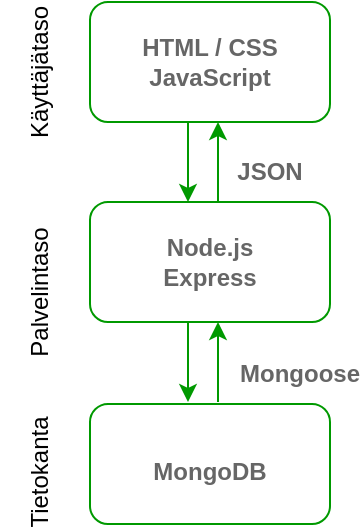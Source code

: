 <mxfile version="15.8.6" type="device"><diagram id="MI8Hbh1TzXrMCVwpW8kU" name="Page-1"><mxGraphModel dx="685" dy="383" grid="1" gridSize="10" guides="1" tooltips="1" connect="1" arrows="1" fold="1" page="1" pageScale="1" pageWidth="827" pageHeight="1169" math="0" shadow="0"><root><mxCell id="0"/><mxCell id="1" parent="0"/><mxCell id="yAk2rAkhPQ1HabR7ZhHX-7" value="" style="rounded=1;whiteSpace=wrap;html=1;labelBorderColor=none;fontColor=#009900;strokeColor=#009900;" vertex="1" parent="1"><mxGeometry x="75" y="100" width="120" height="60" as="geometry"/></mxCell><mxCell id="yAk2rAkhPQ1HabR7ZhHX-3" value="" style="endArrow=classic;html=1;rounded=0;fontColor=#3333FF;exitX=0.25;exitY=1;exitDx=0;exitDy=0;strokeColor=#009900;" edge="1" parent="1"><mxGeometry width="50" height="50" relative="1" as="geometry"><mxPoint x="124" y="160" as="sourcePoint"/><mxPoint x="124" y="200" as="targetPoint"/></mxGeometry></mxCell><mxCell id="yAk2rAkhPQ1HabR7ZhHX-4" value="" style="endArrow=classic;html=1;rounded=0;fontColor=#3333FF;entryX=0.75;entryY=1;entryDx=0;entryDy=0;strokeColor=#009900;" edge="1" parent="1"><mxGeometry width="50" height="50" relative="1" as="geometry"><mxPoint x="139" y="200" as="sourcePoint"/><mxPoint x="139" y="160" as="targetPoint"/></mxGeometry></mxCell><mxCell id="yAk2rAkhPQ1HabR7ZhHX-5" value="&lt;font color=&quot;#000000&quot;&gt;Käyttäjätaso&lt;/font&gt;" style="text;html=1;strokeColor=none;fillColor=none;align=center;verticalAlign=middle;whiteSpace=wrap;rounded=0;fontStyle=0;fontColor=#3333FF;horizontal=0;" vertex="1" parent="1"><mxGeometry x="30" y="120" width="40" height="30" as="geometry"/></mxCell><mxCell id="yAk2rAkhPQ1HabR7ZhHX-2" value="HTML / CSS JavaScript" style="text;html=1;strokeColor=none;fillColor=none;align=center;verticalAlign=middle;whiteSpace=wrap;rounded=0;fontStyle=1;fontColor=#666666;" vertex="1" parent="1"><mxGeometry x="80" y="115" width="110" height="30" as="geometry"/></mxCell><mxCell id="yAk2rAkhPQ1HabR7ZhHX-8" value="JSON" style="text;html=1;strokeColor=none;fillColor=none;align=center;verticalAlign=middle;whiteSpace=wrap;rounded=0;labelBorderColor=none;fontColor=#666666;fontStyle=1" vertex="1" parent="1"><mxGeometry x="135" y="170" width="60" height="30" as="geometry"/></mxCell><mxCell id="yAk2rAkhPQ1HabR7ZhHX-9" value="" style="rounded=1;whiteSpace=wrap;html=1;labelBorderColor=none;fontColor=#009900;strokeColor=#009900;" vertex="1" parent="1"><mxGeometry x="75" y="200" width="120" height="60" as="geometry"/></mxCell><mxCell id="yAk2rAkhPQ1HabR7ZhHX-10" value="Node.js&lt;br&gt;Express" style="text;html=1;strokeColor=none;fillColor=none;align=center;verticalAlign=middle;whiteSpace=wrap;rounded=0;fontStyle=1;fontColor=#666666;" vertex="1" parent="1"><mxGeometry x="80" y="215" width="110" height="30" as="geometry"/></mxCell><mxCell id="yAk2rAkhPQ1HabR7ZhHX-12" value="&lt;span style=&quot;color: rgb(0 , 0 , 0)&quot;&gt;Palvelintaso&lt;/span&gt;" style="text;html=1;strokeColor=none;fillColor=none;align=center;verticalAlign=middle;whiteSpace=wrap;rounded=0;fontStyle=0;fontColor=#3333FF;horizontal=0;" vertex="1" parent="1"><mxGeometry x="30" y="230" width="40" height="30" as="geometry"/></mxCell><mxCell id="yAk2rAkhPQ1HabR7ZhHX-13" value="" style="rounded=1;whiteSpace=wrap;html=1;labelBorderColor=none;fontColor=#009900;strokeColor=#009900;" vertex="1" parent="1"><mxGeometry x="75" y="301" width="120" height="60" as="geometry"/></mxCell><mxCell id="yAk2rAkhPQ1HabR7ZhHX-14" value="MongoDB" style="text;html=1;strokeColor=none;fillColor=none;align=center;verticalAlign=middle;whiteSpace=wrap;rounded=0;fontStyle=1;fontColor=#666666;" vertex="1" parent="1"><mxGeometry x="80" y="320" width="110" height="30" as="geometry"/></mxCell><mxCell id="yAk2rAkhPQ1HabR7ZhHX-15" value="" style="endArrow=classic;html=1;rounded=0;fontColor=#3333FF;exitX=0.25;exitY=1;exitDx=0;exitDy=0;strokeColor=#009900;" edge="1" parent="1"><mxGeometry width="50" height="50" relative="1" as="geometry"><mxPoint x="124" y="260" as="sourcePoint"/><mxPoint x="124" y="300" as="targetPoint"/></mxGeometry></mxCell><mxCell id="yAk2rAkhPQ1HabR7ZhHX-16" value="" style="endArrow=classic;html=1;rounded=0;fontColor=#3333FF;entryX=0.75;entryY=1;entryDx=0;entryDy=0;strokeColor=#009900;" edge="1" parent="1"><mxGeometry width="50" height="50" relative="1" as="geometry"><mxPoint x="139" y="300" as="sourcePoint"/><mxPoint x="139" y="260" as="targetPoint"/></mxGeometry></mxCell><mxCell id="yAk2rAkhPQ1HabR7ZhHX-17" value="Mongoose" style="text;html=1;strokeColor=none;fillColor=none;align=center;verticalAlign=middle;whiteSpace=wrap;rounded=0;labelBorderColor=none;fontColor=#666666;fontStyle=1" vertex="1" parent="1"><mxGeometry x="150" y="271" width="60" height="30" as="geometry"/></mxCell><mxCell id="yAk2rAkhPQ1HabR7ZhHX-18" value="&lt;span style=&quot;color: rgb(0 , 0 , 0)&quot;&gt;Tietokanta&lt;/span&gt;" style="text;html=1;strokeColor=none;fillColor=none;align=center;verticalAlign=middle;whiteSpace=wrap;rounded=0;fontStyle=0;fontColor=#3333FF;horizontal=0;" vertex="1" parent="1"><mxGeometry x="30" y="320" width="40" height="30" as="geometry"/></mxCell></root></mxGraphModel></diagram></mxfile>